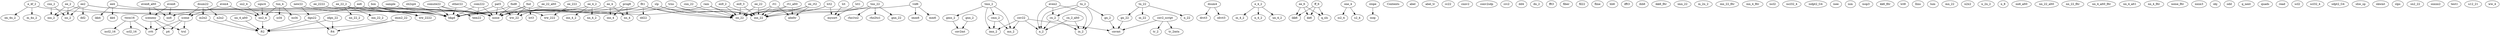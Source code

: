 /* Created by mdot for Matlab */
digraph m2html {
  box -> bkgd;
  box -> noise;
  box -> ww_2222;
  cmn_2 -> imn_2;
  cmn_2 -> mn_2;
  cn_2 -> in_2;
  cn_2 -> n_2;
  cn_2_alt0 -> in_2;
  cn_2_alt0 -> n_2;
  cnn_2 -> inn_2;
  cnn_2 -> nn_2;
  cnn_22 -> nn_22;
  cnv22 -> cnvmt;
  cnv22 -> imn_2;
  cnv22 -> mn_2;
  cnv22 -> n_2;
  cnv2_script -> cnvmt;
  cnv2_script -> tr_2;
  cnv2_script -> tr_2mtx;
  com222 -> bkgd;
  com222 -> noise;
  com222 -> tem22;
  comute22 -> bkgd;
  comute22 -> noise;
  comute22 -> tem22;
  dgn22 -> ft2;
  dgn22 -> ft4;
  dsum22 -> in2n2;
  dsum22 -> n2n2;
  dsum22 -> scene;
  dsum4 -> drct3;
  dsum4 -> idrct3;
  e_4_2 -> in_4_2;
  e_4_2 -> n_4_2;
  e_4_2 -> un_4_2;
  e_4f_2 -> im_4n_2;
  e_4f_2 -> m_4n_2;
  e_4f_2 -> noise;
  ee2 -> bkgd;
  ee2 -> dd2;
  ee2 -> inn_2;
  ee2 -> nn_2;
  ee2 -> noise;
  ee4 -> ikk4;
  ee4 -> kk4;
  ee4 -> noise;
  ee6 -> bkgd;
  ee6 -> nn6;
  ee6 -> noise;
  ee_2 -> inn_2;
  ee_2 -> nn_2;
  ee_2 -> noise;
  ee_22 -> inn_22;
  ee_22 -> nn_22;
  ee_222 -> ww_222;
  ee_2222 -> ww_2222;
  ee_22_2 -> bkgd;
  ee_22_2 -> inn_22_2;
  ee_22_2 -> nn_22_2;
  ee_22_2 -> noise;
  ee_22_alt0 -> noise;
  ee_22_alt0 -> ww_22;
  ee_4 -> inn_4;
  ee_4 -> nn_4;
  ee_4 -> noise;
  ee_4_2 -> bkgd;
  ee_4_2 -> inn_4_2;
  ee_4_2 -> nn_4_2;
  ee_4_2 -> noise;
  ee_6 -> ikk6;
  ee_6 -> kk6;
  ee_6 -> q_sls;
  even2 -> cn_2;
  even2 -> in_2;
  even2 -> n_2;
  even4 -> nn2_4;
  even4 -> scene;
  even6 -> nn6;
  even6 -> scenexy;
  even6_alt0 -> nn6;
  even6_alt0 -> scenexy;
  ex9_2 -> inn_22;
  ex9_2 -> nn_22;
  ex9_3 -> inn_22;
  ex9_3 -> nn_22;
  ex_rt2 -> abeltr;
  ex_rt2 -> inn_22;
  ex_rt2 -> nn_22;
  ff_6 -> ikk6;
  ff_6 -> kk6;
  ff_6 -> q_sls;
  flt1 -> bkgd;
  flt1 -> dd22;
  flt1 -> inn_22;
  flt1 -> nn_22;
  flt1 -> noise;
  fnd -> bkgd;
  fnd -> lct3;
  fnd -> noise;
  fnd -> ww_22;
  fnd8 -> bkgd;
  fnd8 -> noise;
  fnd8 -> ww_222;
  gmn_2 -> cnv2mt;
  gn_2 -> cnvmt;
  gn_22 -> cnvmt;
  gnn_2 -> cnv2mt;
  idgn_22 -> ft2;
  idgn_22 -> ft4;
  imm2_22 -> ft2;
  imm2_22 -> ft4;
  in2n2 -> ft2;
  lct -> mysort;
  lct1 -> mysort;
  lct2 -> inn_22;
  lct2 -> mysort;
  lct2 -> nn_22;
  n2n2 -> ft2;
  new22 -> bkgd;
  new22 -> dgn22;
  nn2_4 -> ft2;
  nn_4_alt0 -> ft2;
  one_4 -> is2_4;
  one_4 -> s2_4;
  other22 -> bkgd;
  other22 -> noise;
  pat5 -> bkgd;
  pat5 -> noise;
  pat5 -> ww_22;
  prog8 -> inn_4;
  prog8 -> nn_4;
  prog8 -> noise;
  rain -> inn_22;
  rain -> nn_22;
  rain -> noise;
  rt1 -> abeltr;
  rt1 -> inn_22;
  rt1 -> nn_22;
  rt1_alt0 -> abeltr;
  rt1_alt0 -> inn_22;
  rt1_alt0 -> nn_22;
  sample -> bkgd;
  sb2sp4 -> bkgd;
  scene -> p4;
  scene -> rrtt;
  scene -> trsl;
  scenexy -> p4;
  scenexy -> rrtt;
  scenexy -> trsl;
  slope -> isop;
  slp -> inn_22;
  slp -> nn_22;
  slp -> noise;
  sn2_4 -> nn2_4;
  sqnc4 -> nn2_4;
  tmn_2 -> cmn_2;
  tmn_2 -> gmn_2;
  tmn_2 -> imn_2;
  tmn_2 -> mn_2;
  tn_2 -> cn_2;
  tn_2 -> gn_2;
  tn_2 -> in_2;
  tn_2 -> n_2;
  tn_22 -> gn_22;
  tn_22 -> in_22;
  tn_22 -> n_22;
  tnn_22 -> gnn_22;
  tnn_22 -> inn_22;
  tnn_22 -> nn_22;
  tnn_22 -> rho1to2;
  tnn_22 -> rho2to1;
  tnn_4 -> iscl4;
  tnn_4 -> nn2_4;
  tnn_4 -> scl4;
  trns -> inn_22;
  trns -> nn_22;
  trns -> noise;
  twos16 -> iscl2_16;
  twos16 -> rrtt;
  twos16 -> scl2_16;
  vid6 -> bkgd;
  vid6 -> imm6;
  vid6 -> mm6;

  Contents [URL="Contents.html"];
  abel [URL="abel.html"];
  abel_tr [URL="abel_tr.html"];
  abeltr [URL="abeltr.html"];
  bkgd [URL="bkgd.html"];
  box [URL="box.html"];
  cc22 [URL="cc22.html"];
  cmn_2 [URL="cmn_2.html"];
  cn_2 [URL="cn_2.html"];
  cn_2_alt0 [URL="cn_2_alt0.html"];
  cnn_2 [URL="cnn_2.html"];
  cnn_22 [URL="cnn_22.html"];
  cnnv2 [URL="cnnv2.html"];
  cnv22 [URL="cnv22.html"];
  cnv2_script [URL="cnv2_script.html"];
  cnv2mt [URL="cnv2mt.html"];
  cnvmt [URL="cnvmt.html"];
  com222 [URL="com222.html"];
  comute22 [URL="comute22.html"];
  conv2sdp [URL="conv2sdp.html"];
  crc2 [URL="crc2.html"];
  dd2 [URL="dd2.html"];
  dd22 [URL="dd22.html"];
  dd4 [URL="dd4.html"];
  dgn22 [URL="dgn22.html"];
  dn_2 [URL="dn_2.html"];
  drct3 [URL="drct3.html"];
  dsum22 [URL="dsum22.html"];
  dsum4 [URL="dsum4.html"];
  e_4_2 [URL="e_4_2.html"];
  e_4f_2 [URL="e_4f_2.html"];
  ee2 [URL="ee2.html"];
  ee4 [URL="ee4.html"];
  ee6 [URL="ee6.html"];
  ee_2 [URL="ee_2.html"];
  ee_22 [URL="ee_22.html"];
  ee_222 [URL="ee_222.html"];
  ee_2222 [URL="ee_2222.html"];
  ee_22_2 [URL="ee_22_2.html"];
  ee_22_alt0 [URL="ee_22_alt0.html"];
  ee_4 [URL="ee_4.html"];
  ee_4_2 [URL="ee_4_2.html"];
  ee_6 [URL="ee_6.html"];
  even2 [URL="even2.html"];
  even4 [URL="even4.html"];
  even6 [URL="even6.html"];
  even6_alt0 [URL="even6_alt0.html"];
  ex9_2 [URL="ex9_2.html"];
  ex9_3 [URL="ex9_3.html"];
  ex_rt2 [URL="ex_rt2.html"];
  ff_6 [URL="ff_6.html"];
  fft3 [URL="fft3.html"];
  fiber [URL="fiber.html"];
  fil22 [URL="fil22.html"];
  fline [URL="fline.html"];
  flt1 [URL="flt1.html"];
  fnd [URL="fnd.html"];
  fnd8 [URL="fnd8.html"];
  ft2 [URL="ft2.html"];
  ft4 [URL="ft4.html"];
  gmn_2 [URL="gmn_2.html"];
  gn_2 [URL="gn_2.html"];
  gn_22 [URL="gn_22.html"];
  gnn_2 [URL="gnn_2.html"];
  gnn_22 [URL="gnn_22.html"];
  hh6 [URL="hh6.html"];
  idgn_22 [URL="idgn_22.html"];
  idrct3 [URL="idrct3.html"];
  ifft3 [URL="ifft3.html"];
  ihh6 [URL="ihh6.html"];
  ikk4 [URL="ikk4.html"];
  ikk6 [URL="ikk6.html"];
  ikk6_fltr [URL="ikk6_fltr.html"];
  im_4n_2 [URL="im_4n_2.html"];
  imm2_22 [URL="imm2_22.html"];
  imm6 [URL="imm6.html"];
  imn_2 [URL="imn_2.html"];
  imn_22 [URL="imn_22.html"];
  in2n2 [URL="in2n2.html"];
  in_2 [URL="in_2.html"];
  in_22 [URL="in_22.html"];
  in_2n_2 [URL="in_2n_2.html"];
  in_4_2 [URL="in_4_2.html"];
  inn_2 [URL="inn_2.html"];
  inn_22 [URL="inn_22.html"];
  inn_22_2 [URL="inn_22_2.html"];
  inn_22_fltr [URL="inn_22_fltr.html"];
  inn_4 [URL="inn_4.html"];
  inn_4_2 [URL="inn_4_2.html"];
  inn_4_fltr [URL="inn_4_fltr.html"];
  is2_4 [URL="is2_4.html"];
  iscl2 [URL="iscl2.html"];
  iscl2_16 [URL="iscl2_16.html"];
  iscl32_4 [URL="iscl32_4.html"];
  iscl4 [URL="iscl4.html"];
  isdpt2_G4 [URL="isdpt2_G4.html"];
  isee [URL="isee.html"];
  ism [URL="ism.html"];
  isop [URL="isop.html"];
  isop3 [URL="isop3.html"];
  kk4 [URL="kk4.html"];
  kk6 [URL="kk6.html"];
  kk6_fltr [URL="kk6_fltr.html"];
  lct [URL="lct.html"];
  lct1 [URL="lct1.html"];
  lct2 [URL="lct2.html"];
  lct3 [URL="lct3.html"];
  lct8 [URL="lct8.html"];
  llins [URL="llins.html"];
  lum [URL="lum.html"];
  m_4n_2 [URL="m_4n_2.html"];
  mm6 [URL="mm6.html"];
  mn_2 [URL="mn_2.html"];
  mn_22 [URL="mn_22.html"];
  mysort [URL="mysort.html"];
  n2n2 [URL="n2n2.html"];
  n2x2 [URL="n2x2.html"];
  n_2 [URL="n_2.html"];
  n_22 [URL="n_22.html"];
  n_2n_2 [URL="n_2n_2.html"];
  n_4_2 [URL="n_4_2.html"];
  n_8 [URL="n_8.html"];
  new22 [URL="new22.html"];
  nn2_4 [URL="nn2_4.html"];
  nn6 [URL="nn6.html"];
  nn6_alt0 [URL="nn6_alt0.html"];
  nn_2 [URL="nn_2.html"];
  nn_22 [URL="nn_22.html"];
  nn_22_2 [URL="nn_22_2.html"];
  nn_22_alt0 [URL="nn_22_alt0.html"];
  nn_22_fltr [URL="nn_22_fltr.html"];
  nn_4 [URL="nn_4.html"];
  nn_4_2 [URL="nn_4_2.html"];
  nn_4_alt0 [URL="nn_4_alt0.html"];
  nn_4_alt0_fltr [URL="nn_4_alt0_fltr.html"];
  nn_4_alt1 [URL="nn_4_alt1.html"];
  nn_4_fltr [URL="nn_4_fltr.html"];
  noise [URL="noise.html"];
  noise_fltr [URL="noise_fltr.html"];
  nxnx3 [URL="nxnx3.html"];
  obj [URL="obj.html"];
  odd [URL="odd.html"];
  one_4 [URL="one_4.html"];
  other22 [URL="other22.html"];
  p4 [URL="p4.html"];
  pat5 [URL="pat5.html"];
  prog8 [URL="prog8.html"];
  q_next [URL="q_next.html"];
  q_sls [URL="q_sls.html"];
  quads [URL="quads.html"];
  rain [URL="rain.html"];
  read [URL="read.html"];
  rho1to2 [URL="rho1to2.html"];
  rho2to1 [URL="rho2to1.html"];
  rrtt [URL="rrtt.html"];
  rt1 [URL="rt1.html"];
  rt1_alt0 [URL="rt1_alt0.html"];
  s2_4 [URL="s2_4.html"];
  sample [URL="sample.html"];
  sb2sp4 [URL="sb2sp4.html"];
  scene [URL="scene.html"];
  scenexy [URL="scenexy.html"];
  scl2 [URL="scl2.html"];
  scl2_16 [URL="scl2_16.html"];
  scl32_4 [URL="scl32_4.html"];
  scl4 [URL="scl4.html"];
  sdpt2_G4 [URL="sdpt2_G4.html"];
  shw_sp [URL="shw_sp.html"];
  skwmt [URL="skwmt.html"];
  slope [URL="slope.html"];
  slp [URL="slp.html"];
  slps [URL="slps.html"];
  sn2_22 [URL="sn2_22.html"];
  sn2_4 [URL="sn2_4.html"];
  snxnx2 [URL="snxnx2.html"];
  sqnc4 [URL="sqnc4.html"];
  tem22 [URL="tem22.html"];
  test1 [URL="test1.html"];
  tmn_2 [URL="tmn_2.html"];
  tn_2 [URL="tn_2.html"];
  tn_22 [URL="tn_22.html"];
  tnn_22 [URL="tnn_22.html"];
  tnn_4 [URL="tnn_4.html"];
  tr_2 [URL="tr_2.html"];
  tr_2mtx [URL="tr_2mtx.html"];
  trns [URL="trns.html"];
  trsl [URL="trsl.html"];
  twos16 [URL="twos16.html"];
  u12_21 [URL="u12_21.html"];
  un_4_2 [URL="un_4_2.html"];
  vid6 [URL="vid6.html"];
  ww_22 [URL="ww_22.html"];
  ww_222 [URL="ww_222.html"];
  ww_2222 [URL="ww_2222.html"];
  ww_4 [URL="ww_4.html"];
}